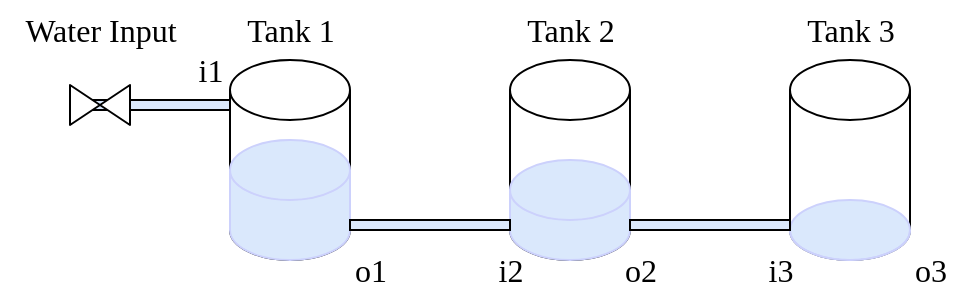 <mxfile version="20.7.4" type="device"><diagram id="6D7at_qKY6j1yHI4UBrW" name="Page-1"><mxGraphModel dx="780" dy="504" grid="1" gridSize="10" guides="1" tooltips="1" connect="1" arrows="1" fold="1" page="1" pageScale="1" pageWidth="1700" pageHeight="1100" math="0" shadow="0"><root><mxCell id="0"/><mxCell id="1" parent="0"/><mxCell id="q2QPlAyLzsX5jCK1rDzk-9" value="" style="rounded=0;whiteSpace=wrap;html=1;fillColor=#dae8fc;strokeColor=none;" parent="1" vertex="1"><mxGeometry x="300" y="270" width="80" height="5" as="geometry"/></mxCell><mxCell id="q2QPlAyLzsX5jCK1rDzk-10" value="" style="rounded=0;whiteSpace=wrap;html=1;fillColor=#dae8fc;strokeColor=none;" parent="1" vertex="1"><mxGeometry x="440" y="270" width="80" height="5" as="geometry"/></mxCell><mxCell id="q2QPlAyLzsX5jCK1rDzk-1" value="" style="shape=cylinder3;whiteSpace=wrap;html=1;boundedLbl=1;backgroundOutline=1;size=15;fillColor=none;" parent="1" vertex="1"><mxGeometry x="240" y="190" width="60" height="100" as="geometry"/></mxCell><mxCell id="q2QPlAyLzsX5jCK1rDzk-4" value="" style="shape=cylinder3;whiteSpace=wrap;html=1;boundedLbl=1;backgroundOutline=1;size=15;fillColor=#DAE8FC;strokeColor=#CCD1FC;" parent="1" vertex="1"><mxGeometry x="240" y="230" width="60" height="60" as="geometry"/></mxCell><mxCell id="q2QPlAyLzsX5jCK1rDzk-2" value="" style="shape=cylinder3;whiteSpace=wrap;html=1;boundedLbl=1;backgroundOutline=1;size=15;fillColor=none;" parent="1" vertex="1"><mxGeometry x="380" y="190" width="60" height="100" as="geometry"/></mxCell><mxCell id="q2QPlAyLzsX5jCK1rDzk-3" value="" style="shape=cylinder3;whiteSpace=wrap;html=1;boundedLbl=1;backgroundOutline=1;size=15;fillColor=none;" parent="1" vertex="1"><mxGeometry x="520" y="190" width="60" height="100" as="geometry"/></mxCell><mxCell id="q2QPlAyLzsX5jCK1rDzk-5" value="" style="shape=cylinder3;whiteSpace=wrap;html=1;boundedLbl=1;backgroundOutline=1;size=15;fillColor=#DAE8FC;strokeColor=#CCD1FC;" parent="1" vertex="1"><mxGeometry x="380" y="240" width="60" height="50" as="geometry"/></mxCell><mxCell id="q2QPlAyLzsX5jCK1rDzk-6" value="" style="shape=cylinder3;whiteSpace=wrap;html=1;boundedLbl=1;backgroundOutline=1;size=15;fillColor=#DAE8FC;strokeColor=#CCD1FC;" parent="1" vertex="1"><mxGeometry x="520" y="260" width="60" height="30" as="geometry"/></mxCell><mxCell id="q2QPlAyLzsX5jCK1rDzk-7" value="" style="rounded=0;whiteSpace=wrap;html=1;fillColor=none;" parent="1" vertex="1"><mxGeometry x="300" y="270" width="80" height="5" as="geometry"/></mxCell><mxCell id="q2QPlAyLzsX5jCK1rDzk-8" value="" style="rounded=0;whiteSpace=wrap;html=1;fillColor=none;" parent="1" vertex="1"><mxGeometry x="440" y="270" width="80" height="5" as="geometry"/></mxCell><mxCell id="q2QPlAyLzsX5jCK1rDzk-11" value="Tank 1" style="text;html=1;align=center;verticalAlign=middle;resizable=0;points=[];autosize=1;strokeColor=none;fillColor=none;fontFamily=Times New Roman;fontSize=16;" parent="1" vertex="1"><mxGeometry x="235" y="160" width="70" height="30" as="geometry"/></mxCell><mxCell id="q2QPlAyLzsX5jCK1rDzk-12" value="Tank 2" style="text;html=1;align=center;verticalAlign=middle;resizable=0;points=[];autosize=1;strokeColor=none;fillColor=none;fontFamily=Times New Roman;fontSize=16;" parent="1" vertex="1"><mxGeometry x="375" y="160" width="70" height="30" as="geometry"/></mxCell><mxCell id="q2QPlAyLzsX5jCK1rDzk-13" value="Tank 3" style="text;html=1;align=center;verticalAlign=middle;resizable=0;points=[];autosize=1;strokeColor=none;fillColor=none;fontFamily=Times New Roman;fontSize=16;" parent="1" vertex="1"><mxGeometry x="515" y="160" width="70" height="30" as="geometry"/></mxCell><mxCell id="q2QPlAyLzsX5jCK1rDzk-14" value="" style="rounded=0;whiteSpace=wrap;html=1;fillColor=#dae8fc;strokeColor=none;" parent="1" vertex="1"><mxGeometry x="160" y="210" width="80" height="5" as="geometry"/></mxCell><mxCell id="q2QPlAyLzsX5jCK1rDzk-15" value="" style="rounded=0;whiteSpace=wrap;html=1;fillColor=none;" parent="1" vertex="1"><mxGeometry x="160" y="210" width="80" height="5" as="geometry"/></mxCell><mxCell id="q2QPlAyLzsX5jCK1rDzk-16" value="" style="verticalLabelPosition=bottom;align=center;html=1;verticalAlign=top;pointerEvents=1;dashed=0;shape=mxgraph.pid2valves.valve;valveType=gate;strokeColor=default;fontFamily=Times New Roman;fontSize=16;fillColor=default;" parent="1" vertex="1"><mxGeometry x="160" y="202.5" width="30" height="20" as="geometry"/></mxCell><mxCell id="q2QPlAyLzsX5jCK1rDzk-17" value="Water Input" style="text;html=1;align=center;verticalAlign=middle;resizable=0;points=[];autosize=1;strokeColor=none;fillColor=none;fontFamily=Times New Roman;fontSize=16;" parent="1" vertex="1"><mxGeometry x="125" y="160" width="100" height="30" as="geometry"/></mxCell><mxCell id="q2QPlAyLzsX5jCK1rDzk-18" value="o1" style="text;html=1;align=center;verticalAlign=middle;resizable=0;points=[];autosize=1;strokeColor=none;fillColor=none;fontFamily=Times New Roman;fontSize=16;" parent="1" vertex="1"><mxGeometry x="290" y="280" width="40" height="30" as="geometry"/></mxCell><mxCell id="q2QPlAyLzsX5jCK1rDzk-19" value="i2" style="text;html=1;align=center;verticalAlign=middle;resizable=0;points=[];autosize=1;strokeColor=none;fillColor=none;fontFamily=Times New Roman;fontSize=16;" parent="1" vertex="1"><mxGeometry x="360" y="280" width="40" height="30" as="geometry"/></mxCell><mxCell id="q2QPlAyLzsX5jCK1rDzk-20" value="o2" style="text;html=1;align=center;verticalAlign=middle;resizable=0;points=[];autosize=1;strokeColor=none;fillColor=none;fontFamily=Times New Roman;fontSize=16;" parent="1" vertex="1"><mxGeometry x="425" y="280" width="40" height="30" as="geometry"/></mxCell><mxCell id="q2QPlAyLzsX5jCK1rDzk-21" value="i3" style="text;html=1;align=center;verticalAlign=middle;resizable=0;points=[];autosize=1;strokeColor=none;fillColor=none;fontFamily=Times New Roman;fontSize=16;" parent="1" vertex="1"><mxGeometry x="495" y="280" width="40" height="30" as="geometry"/></mxCell><mxCell id="q2QPlAyLzsX5jCK1rDzk-22" value="o3" style="text;html=1;align=center;verticalAlign=middle;resizable=0;points=[];autosize=1;strokeColor=none;fillColor=none;fontFamily=Times New Roman;fontSize=16;" parent="1" vertex="1"><mxGeometry x="570" y="280" width="40" height="30" as="geometry"/></mxCell><mxCell id="q2QPlAyLzsX5jCK1rDzk-23" value="i1" style="text;html=1;align=center;verticalAlign=middle;resizable=0;points=[];autosize=1;strokeColor=none;fillColor=none;fontFamily=Times New Roman;fontSize=16;" parent="1" vertex="1"><mxGeometry x="210" y="180" width="40" height="30" as="geometry"/></mxCell></root></mxGraphModel></diagram></mxfile>